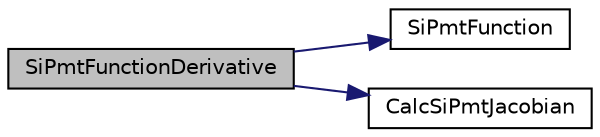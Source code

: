 digraph "SiPmtFunctionDerivative"
{
  edge [fontname="Helvetica",fontsize="10",labelfontname="Helvetica",labelfontsize="10"];
  node [fontname="Helvetica",fontsize="10",shape=record];
  rankdir="LR";
  Node1 [label="SiPmtFunctionDerivative",height=0.2,width=0.4,color="black", fillcolor="grey75", style="filled", fontcolor="black"];
  Node1 -> Node2 [color="midnightblue",fontsize="10",style="solid",fontname="Helvetica"];
  Node2 [label="SiPmtFunction",height=0.2,width=0.4,color="black", fillcolor="white", style="filled",URL="$d6/d85/_gsl1_fitter_8cpp.html#ae7df9a4cfe02b36c949363412c4c4b4f"];
  Node1 -> Node3 [color="midnightblue",fontsize="10",style="solid",fontname="Helvetica"];
  Node3 [label="CalcSiPmtJacobian",height=0.2,width=0.4,color="black", fillcolor="white", style="filled",URL="$d6/d85/_gsl1_fitter_8cpp.html#aa2dadfd3d096c9f4bca3b6a6e6e4a265"];
}
